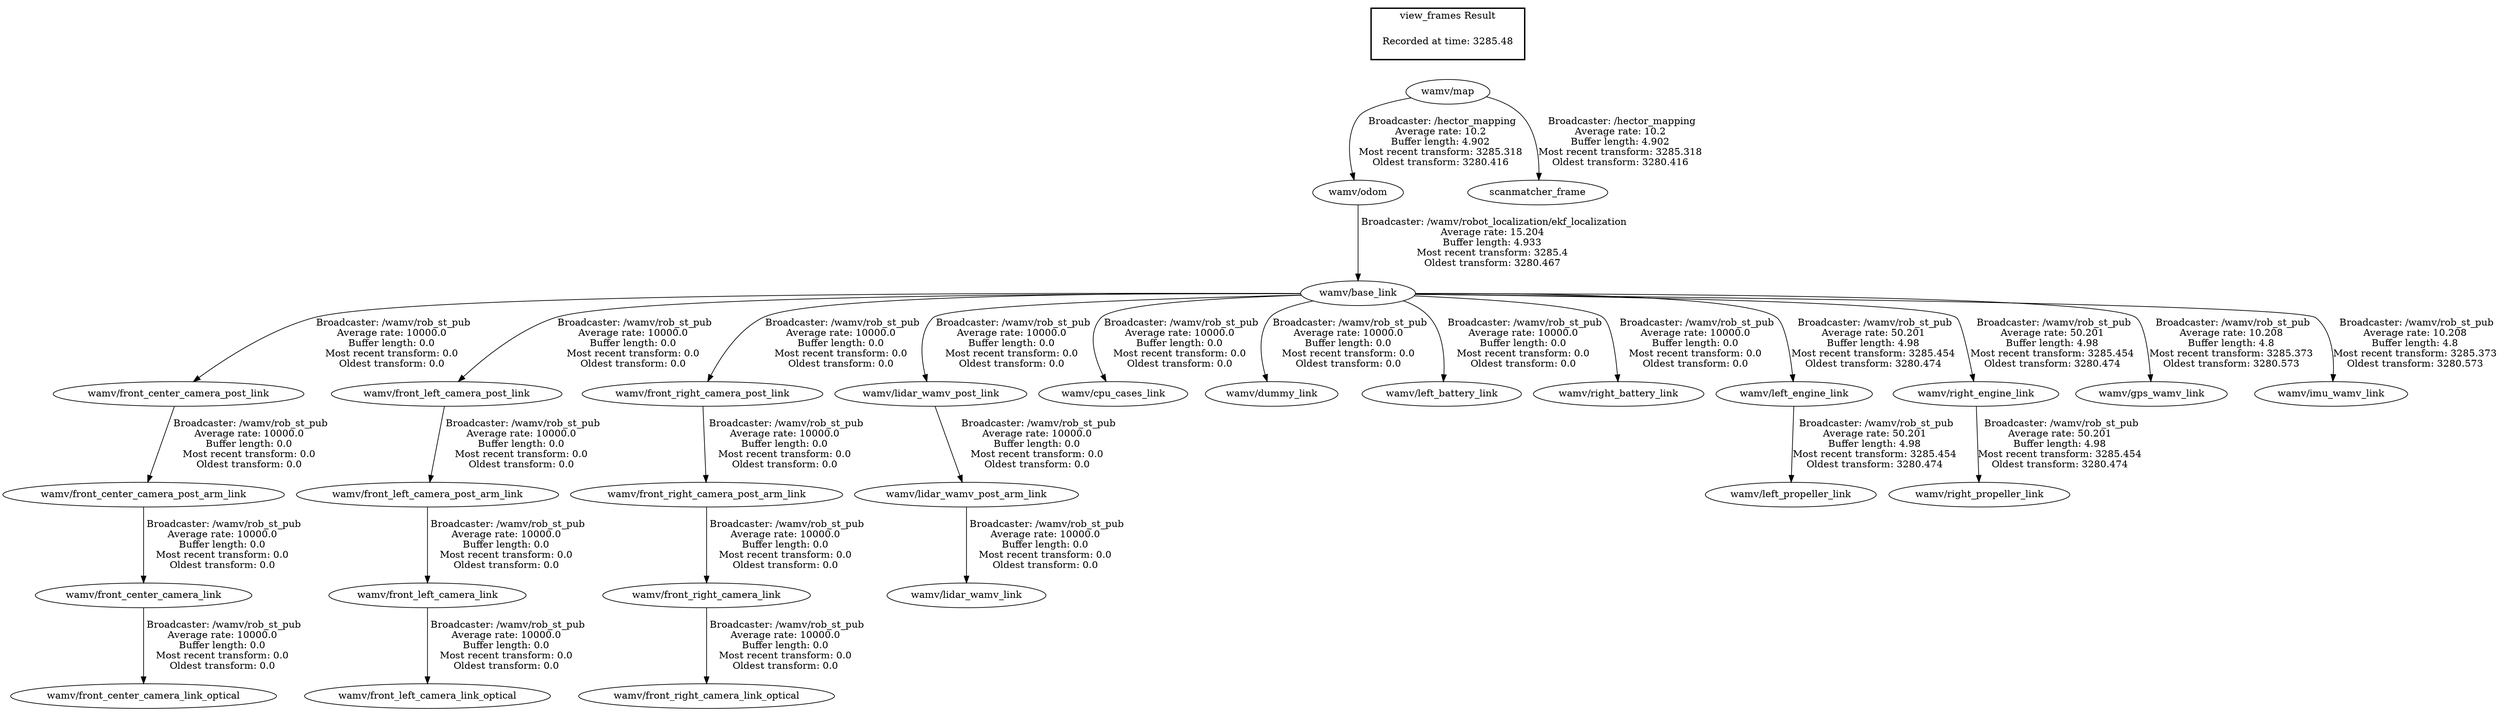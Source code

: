 digraph G {
"wamv/base_link" -> "wamv/front_center_camera_post_link"[label=" Broadcaster: /wamv/rob_st_pub\nAverage rate: 10000.0\nBuffer length: 0.0\nMost recent transform: 0.0\nOldest transform: 0.0\n"];
"wamv/odom" -> "wamv/base_link"[label=" Broadcaster: /wamv/robot_localization/ekf_localization\nAverage rate: 15.204\nBuffer length: 4.933\nMost recent transform: 3285.4\nOldest transform: 3280.467\n"];
"wamv/base_link" -> "wamv/front_left_camera_post_link"[label=" Broadcaster: /wamv/rob_st_pub\nAverage rate: 10000.0\nBuffer length: 0.0\nMost recent transform: 0.0\nOldest transform: 0.0\n"];
"wamv/base_link" -> "wamv/front_right_camera_post_link"[label=" Broadcaster: /wamv/rob_st_pub\nAverage rate: 10000.0\nBuffer length: 0.0\nMost recent transform: 0.0\nOldest transform: 0.0\n"];
"wamv/base_link" -> "wamv/lidar_wamv_post_link"[label=" Broadcaster: /wamv/rob_st_pub\nAverage rate: 10000.0\nBuffer length: 0.0\nMost recent transform: 0.0\nOldest transform: 0.0\n"];
"wamv/base_link" -> "wamv/cpu_cases_link"[label=" Broadcaster: /wamv/rob_st_pub\nAverage rate: 10000.0\nBuffer length: 0.0\nMost recent transform: 0.0\nOldest transform: 0.0\n"];
"wamv/base_link" -> "wamv/dummy_link"[label=" Broadcaster: /wamv/rob_st_pub\nAverage rate: 10000.0\nBuffer length: 0.0\nMost recent transform: 0.0\nOldest transform: 0.0\n"];
"wamv/front_center_camera_post_arm_link" -> "wamv/front_center_camera_link"[label=" Broadcaster: /wamv/rob_st_pub\nAverage rate: 10000.0\nBuffer length: 0.0\nMost recent transform: 0.0\nOldest transform: 0.0\n"];
"wamv/front_center_camera_post_link" -> "wamv/front_center_camera_post_arm_link"[label=" Broadcaster: /wamv/rob_st_pub\nAverage rate: 10000.0\nBuffer length: 0.0\nMost recent transform: 0.0\nOldest transform: 0.0\n"];
"wamv/front_center_camera_link" -> "wamv/front_center_camera_link_optical"[label=" Broadcaster: /wamv/rob_st_pub\nAverage rate: 10000.0\nBuffer length: 0.0\nMost recent transform: 0.0\nOldest transform: 0.0\n"];
"wamv/front_left_camera_post_arm_link" -> "wamv/front_left_camera_link"[label=" Broadcaster: /wamv/rob_st_pub\nAverage rate: 10000.0\nBuffer length: 0.0\nMost recent transform: 0.0\nOldest transform: 0.0\n"];
"wamv/front_left_camera_post_link" -> "wamv/front_left_camera_post_arm_link"[label=" Broadcaster: /wamv/rob_st_pub\nAverage rate: 10000.0\nBuffer length: 0.0\nMost recent transform: 0.0\nOldest transform: 0.0\n"];
"wamv/front_left_camera_link" -> "wamv/front_left_camera_link_optical"[label=" Broadcaster: /wamv/rob_st_pub\nAverage rate: 10000.0\nBuffer length: 0.0\nMost recent transform: 0.0\nOldest transform: 0.0\n"];
"wamv/front_right_camera_post_arm_link" -> "wamv/front_right_camera_link"[label=" Broadcaster: /wamv/rob_st_pub\nAverage rate: 10000.0\nBuffer length: 0.0\nMost recent transform: 0.0\nOldest transform: 0.0\n"];
"wamv/front_right_camera_post_link" -> "wamv/front_right_camera_post_arm_link"[label=" Broadcaster: /wamv/rob_st_pub\nAverage rate: 10000.0\nBuffer length: 0.0\nMost recent transform: 0.0\nOldest transform: 0.0\n"];
"wamv/front_right_camera_link" -> "wamv/front_right_camera_link_optical"[label=" Broadcaster: /wamv/rob_st_pub\nAverage rate: 10000.0\nBuffer length: 0.0\nMost recent transform: 0.0\nOldest transform: 0.0\n"];
"wamv/base_link" -> "wamv/left_battery_link"[label=" Broadcaster: /wamv/rob_st_pub\nAverage rate: 10000.0\nBuffer length: 0.0\nMost recent transform: 0.0\nOldest transform: 0.0\n"];
"wamv/lidar_wamv_post_arm_link" -> "wamv/lidar_wamv_link"[label=" Broadcaster: /wamv/rob_st_pub\nAverage rate: 10000.0\nBuffer length: 0.0\nMost recent transform: 0.0\nOldest transform: 0.0\n"];
"wamv/lidar_wamv_post_link" -> "wamv/lidar_wamv_post_arm_link"[label=" Broadcaster: /wamv/rob_st_pub\nAverage rate: 10000.0\nBuffer length: 0.0\nMost recent transform: 0.0\nOldest transform: 0.0\n"];
"wamv/base_link" -> "wamv/right_battery_link"[label=" Broadcaster: /wamv/rob_st_pub\nAverage rate: 10000.0\nBuffer length: 0.0\nMost recent transform: 0.0\nOldest transform: 0.0\n"];
"wamv/base_link" -> "wamv/left_engine_link"[label=" Broadcaster: /wamv/rob_st_pub\nAverage rate: 50.201\nBuffer length: 4.98\nMost recent transform: 3285.454\nOldest transform: 3280.474\n"];
"wamv/left_engine_link" -> "wamv/left_propeller_link"[label=" Broadcaster: /wamv/rob_st_pub\nAverage rate: 50.201\nBuffer length: 4.98\nMost recent transform: 3285.454\nOldest transform: 3280.474\n"];
"wamv/base_link" -> "wamv/right_engine_link"[label=" Broadcaster: /wamv/rob_st_pub\nAverage rate: 50.201\nBuffer length: 4.98\nMost recent transform: 3285.454\nOldest transform: 3280.474\n"];
"wamv/right_engine_link" -> "wamv/right_propeller_link"[label=" Broadcaster: /wamv/rob_st_pub\nAverage rate: 50.201\nBuffer length: 4.98\nMost recent transform: 3285.454\nOldest transform: 3280.474\n"];
"wamv/map" -> "wamv/odom"[label=" Broadcaster: /hector_mapping\nAverage rate: 10.2\nBuffer length: 4.902\nMost recent transform: 3285.318\nOldest transform: 3280.416\n"];
"wamv/map" -> "scanmatcher_frame"[label=" Broadcaster: /hector_mapping\nAverage rate: 10.2\nBuffer length: 4.902\nMost recent transform: 3285.318\nOldest transform: 3280.416\n"];
"wamv/base_link" -> "wamv/gps_wamv_link"[label=" Broadcaster: /wamv/rob_st_pub\nAverage rate: 10.208\nBuffer length: 4.8\nMost recent transform: 3285.373\nOldest transform: 3280.573\n"];
"wamv/base_link" -> "wamv/imu_wamv_link"[label=" Broadcaster: /wamv/rob_st_pub\nAverage rate: 10.208\nBuffer length: 4.8\nMost recent transform: 3285.373\nOldest transform: 3280.573\n"];
edge [style=invis];
 subgraph cluster_legend { style=bold; color=black; label ="view_frames Result";
"Recorded at time: 3285.48"[ shape=plaintext ] ;
}->"wamv/map";
}